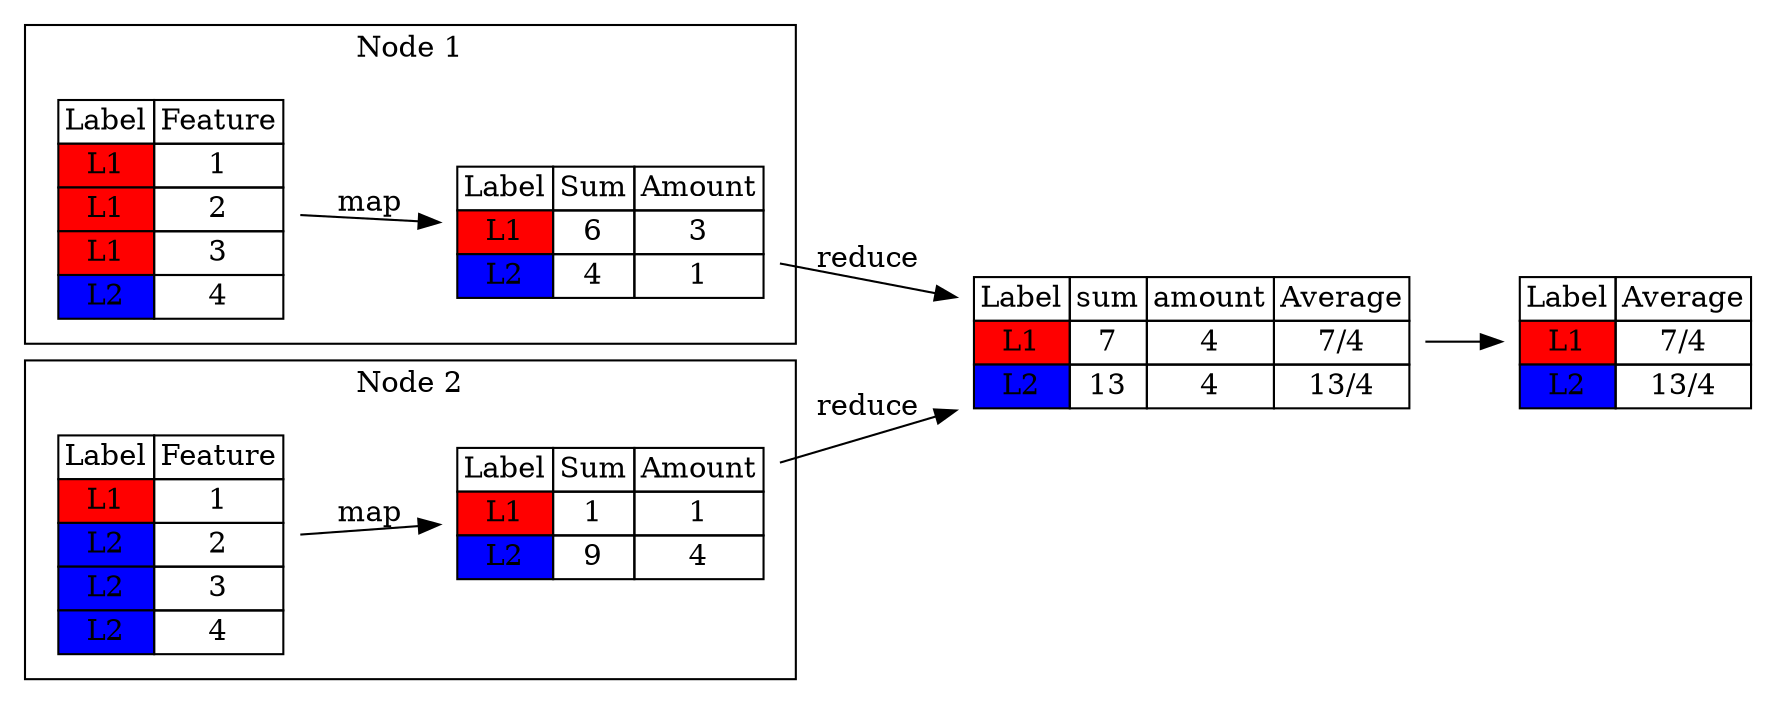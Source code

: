 digraph G {
rankdir=LR;

subgraph cluster_1 {
  label="Node 1"
  node1 -> temp1 [label="map"]
}

subgraph cluster_2 {
  label="Node 2"
  node2 -> temp2 [label="map"]
}

temp1 -> trainer [label="reduce"]
temp2 -> trainer [label="reduce"]
trainer -> model

node1 [shape=plaintext label=<
<TABLE BORDER="0" CELLBORDER="1" CELLSPACING="0">
  <TR><TD>Label</TD><TD>Feature</TD></TR>
  <TR><TD BGCOLOR="red" >L1</TD><TD>1</TD></TR>
  <TR><TD BGCOLOR="red">L1</TD><TD>2</TD></TR>
  <TR><TD BGCOLOR="red">L1</TD><TD>3</TD></TR>
  <TR><TD BGCOLOR="blue">L2</TD><TD>4</TD></TR>
</TABLE>>];


node2 [shape=plaintext label=<
<TABLE BORDER="0" CELLBORDER="1" CELLSPACING="0">
  <TR><TD>Label</TD><TD>Feature</TD></TR>
  <TR><TD BGCOLOR="red">L1</TD><TD>1</TD></TR>
  <TR><TD BGCOLOR="blue">L2</TD><TD>2</TD></TR>
  <TR><TD BGCOLOR="blue">L2</TD><TD>3</TD></TR>
  <TR><TD BGCOLOR="blue">L2</TD><TD>4</TD></TR>
</TABLE>>];

temp1 [shape=plaintext label=<
<TABLE BORDER="0" CELLBORDER="1" CELLSPACING="0">
  <TR><TD>Label</TD><TD>Sum</TD><TD>Amount</TD></TR>
  <TR><TD BGCOLOR="red" >L1</TD><TD>6</TD><TD>3</TD></TR>
  <TR><TD BGCOLOR="blue">L2</TD><TD>4</TD><TD>1</TD></TR>
</TABLE>>];


temp2 [shape=plaintext label=<
<TABLE BORDER="0" CELLBORDER="1" CELLSPACING="0">
  <TR><TD>Label</TD><TD>Sum</TD><TD>Amount</TD></TR>
  <TR><TD BGCOLOR="red">L1</TD><TD>1</TD><TD>1</TD></TR>
  <TR><TD BGCOLOR="blue">L2</TD><TD>9</TD><TD>4</TD></TR>
</TABLE>>];

trainer [shape=plaintext label=<
<TABLE BORDER="0" CELLBORDER="1" CELLSPACING="0">
  <TR><TD>Label</TD><TD>sum</TD><TD>amount</TD><TD>Average</TD></TR>
  <TR><TD BGCOLOR="red">L1</TD><TD>7</TD><TD>4</TD><TD>7/4</TD></TR>
  <TR><TD BGCOLOR="blue">L2</TD><TD>13</TD><TD>4</TD><TD>13/4</TD></TR>
</TABLE>>];

model [shape=plaintext label=<
<TABLE BORDER="0" CELLBORDER="1" CELLSPACING="0">
  <TR><TD>Label</TD><TD>Average</TD></TR>
  <TR><TD BGCOLOR="red">L1</TD><TD>7/4</TD></TR>
  <TR><TD BGCOLOR="blue">L2</TD><TD>13/4</TD></TR>
</TABLE>>];

}
